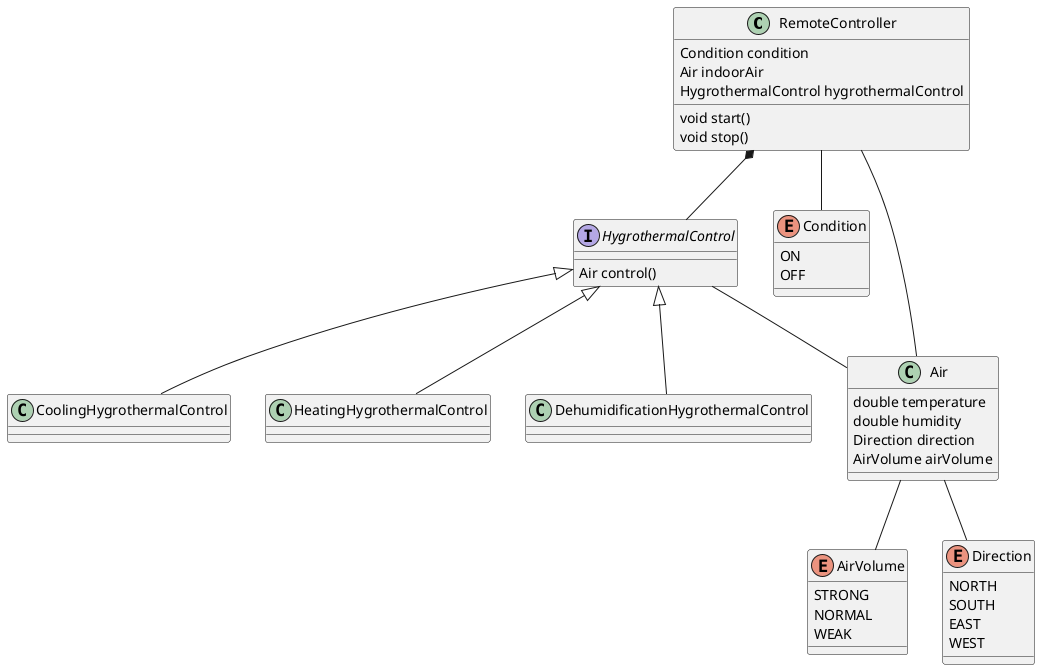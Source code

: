 @startuml

class RemoteController {
  Condition condition
  Air indoorAir
  HygrothermalControl hygrothermalControl
  void start()
  void stop()
}
enum AirVolume {
  STRONG
  NORMAL
  WEAK
}
interface HygrothermalControl {
  Air control()
}
class CoolingHygrothermalControl
class HeatingHygrothermalControl
class DehumidificationHygrothermalControl
enum Condition {
  ON
  OFF
}
class Air {
  double temperature
  double humidity
  Direction direction
  AirVolume airVolume
}
enum Direction {
  NORTH
  SOUTH
  EAST
  WEST
}
RemoteController -- Condition
RemoteController -- Air
RemoteController *-- HygrothermalControl
HygrothermalControl -- Air
Air -- Direction
Air -- AirVolume
HygrothermalControl <|-- CoolingHygrothermalControl
HygrothermalControl <|-- HeatingHygrothermalControl
HygrothermalControl <|-- DehumidificationHygrothermalControl

@enduml